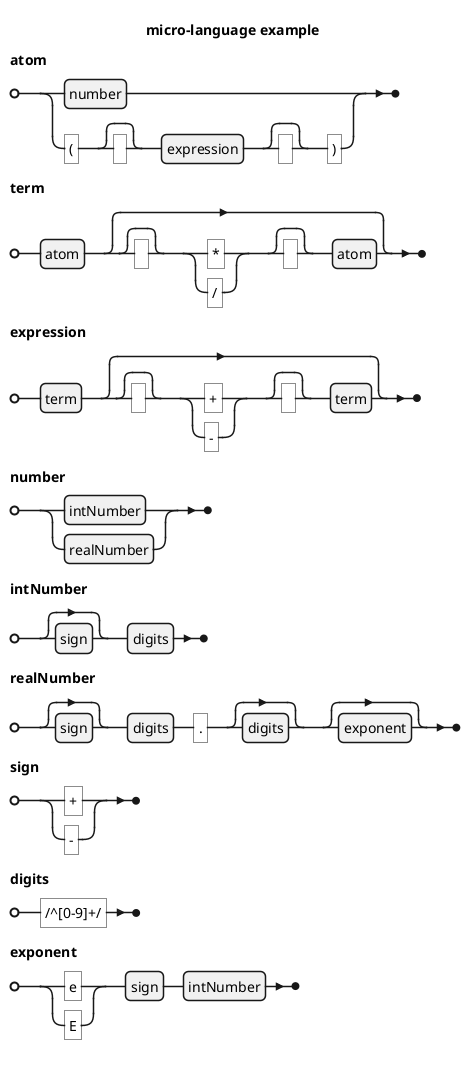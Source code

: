 @startebnf
title micro-language example

atom = number | '(', [' '], expression, [' '], ')';

term = atom, [[' '], ('*' | '/'), [' '], atom];

expression = term, [[' '], ('+' | '-'), [' '], term];

number = intNumber | realNumber;

intNumber = [sign], digits;

realNumber = [sign], digits, '.', [digits], [exponent];

sign = '+' | '-';

digits = '/^[0-9]+/';

exponent = ('e' | 'E'), sign, intNumber;

@endebnf
